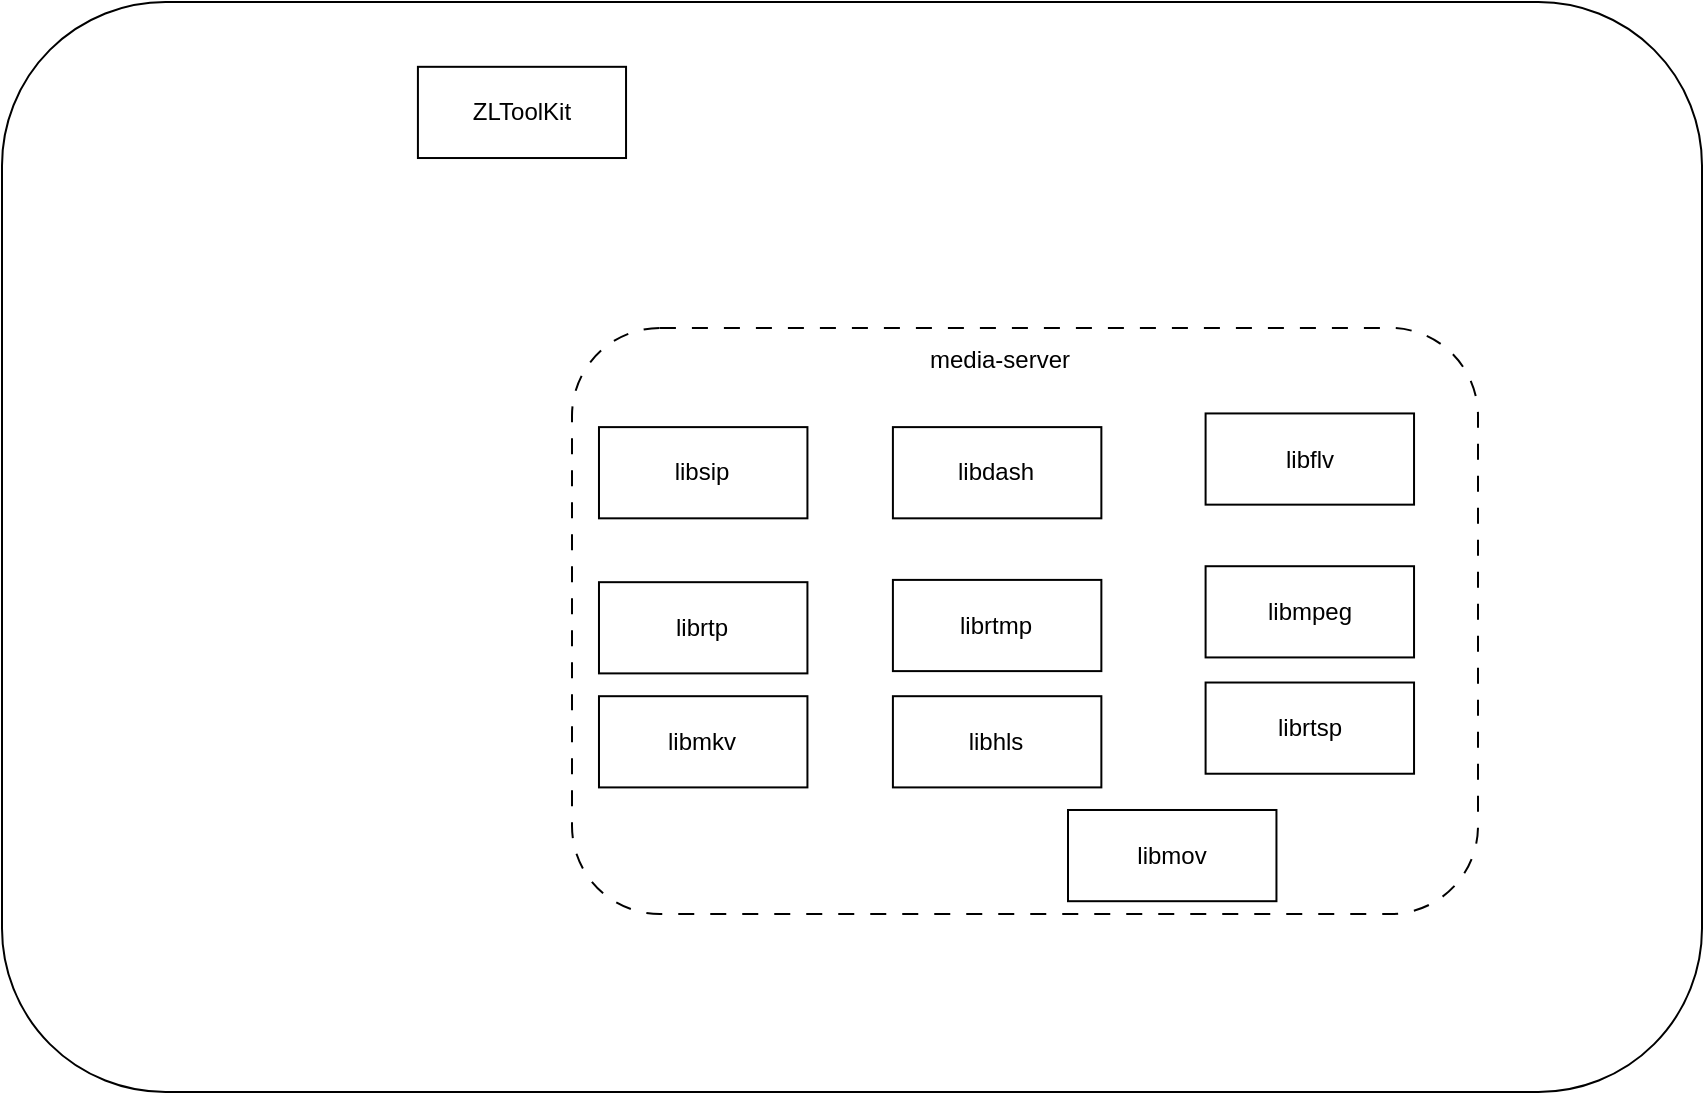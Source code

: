 <mxfile version="24.8.3">
  <diagram name="第 1 页" id="AF7Ue8Hxm1wPqUZRAzeQ">
    <mxGraphModel dx="1584" dy="604" grid="0" gridSize="10" guides="1" tooltips="1" connect="1" arrows="1" fold="1" page="0" pageScale="1" pageWidth="827" pageHeight="1169" math="0" shadow="0">
      <root>
        <mxCell id="0" />
        <mxCell id="1" parent="0" />
        <mxCell id="k5SlWRVh9dKqzkCyvaQE-14" value="" style="rounded=1;whiteSpace=wrap;html=1;" vertex="1" parent="1">
          <mxGeometry x="-42" y="94" width="850" height="545" as="geometry" />
        </mxCell>
        <mxCell id="k5SlWRVh9dKqzkCyvaQE-15" value="ZLToolKit" style="rounded=0;whiteSpace=wrap;html=1;" vertex="1" parent="1">
          <mxGeometry x="165.962" y="126.411" width="104.058" height="45.607" as="geometry" />
        </mxCell>
        <mxCell id="k5SlWRVh9dKqzkCyvaQE-22" value="" style="rounded=1;whiteSpace=wrap;html=1;dashed=1;dashPattern=8 8;" vertex="1" parent="1">
          <mxGeometry x="243" y="256.96" width="453" height="293.04" as="geometry" />
        </mxCell>
        <mxCell id="k5SlWRVh9dKqzkCyvaQE-6" value="libflv" style="rounded=0;whiteSpace=wrap;html=1;" vertex="1" parent="1">
          <mxGeometry x="559.793" y="299.719" width="104.227" height="45.607" as="geometry" />
        </mxCell>
        <mxCell id="k5SlWRVh9dKqzkCyvaQE-7" value="libmkv" style="rounded=0;whiteSpace=wrap;html=1;" vertex="1" parent="1">
          <mxGeometry x="256.492" y="441.101" width="104.227" height="45.607" as="geometry" />
        </mxCell>
        <mxCell id="k5SlWRVh9dKqzkCyvaQE-8" value="libhls" style="rounded=0;whiteSpace=wrap;html=1;" vertex="1" parent="1">
          <mxGeometry x="403.453" y="441.101" width="104.227" height="45.607" as="geometry" />
        </mxCell>
        <mxCell id="k5SlWRVh9dKqzkCyvaQE-9" value="libmov" style="rounded=0;whiteSpace=wrap;html=1;" vertex="1" parent="1">
          <mxGeometry x="490.999" y="497.997" width="104.227" height="45.607" as="geometry" />
        </mxCell>
        <mxCell id="k5SlWRVh9dKqzkCyvaQE-10" value="libmpeg" style="rounded=0;whiteSpace=wrap;html=1;" vertex="1" parent="1">
          <mxGeometry x="559.793" y="376.111" width="104.227" height="45.607" as="geometry" />
        </mxCell>
        <mxCell id="k5SlWRVh9dKqzkCyvaQE-11" value="librtmp" style="rounded=0;whiteSpace=wrap;html=1;" vertex="1" parent="1">
          <mxGeometry x="403.453" y="382.952" width="104.227" height="45.607" as="geometry" />
        </mxCell>
        <mxCell id="k5SlWRVh9dKqzkCyvaQE-12" value="librtp" style="rounded=0;whiteSpace=wrap;html=1;" vertex="1" parent="1">
          <mxGeometry x="256.492" y="384.092" width="104.227" height="45.607" as="geometry" />
        </mxCell>
        <mxCell id="k5SlWRVh9dKqzkCyvaQE-13" value="librtsp" style="rounded=0;whiteSpace=wrap;html=1;" vertex="1" parent="1">
          <mxGeometry x="559.793" y="434.26" width="104.227" height="45.607" as="geometry" />
        </mxCell>
        <mxCell id="k5SlWRVh9dKqzkCyvaQE-26" value="media-server" style="text;html=1;align=center;verticalAlign=middle;whiteSpace=wrap;rounded=0;" vertex="1" parent="1">
          <mxGeometry x="385.525" y="257.532" width="141.519" height="31.925" as="geometry" />
        </mxCell>
        <mxCell id="k5SlWRVh9dKqzkCyvaQE-4" value="libsip" style="rounded=0;whiteSpace=wrap;html=1;" vertex="1" parent="1">
          <mxGeometry x="256.492" y="306.56" width="104.227" height="45.607" as="geometry" />
        </mxCell>
        <mxCell id="k5SlWRVh9dKqzkCyvaQE-5" value="libdash" style="rounded=0;whiteSpace=wrap;html=1;" vertex="1" parent="1">
          <mxGeometry x="403.453" y="306.56" width="104.227" height="45.607" as="geometry" />
        </mxCell>
      </root>
    </mxGraphModel>
  </diagram>
</mxfile>
